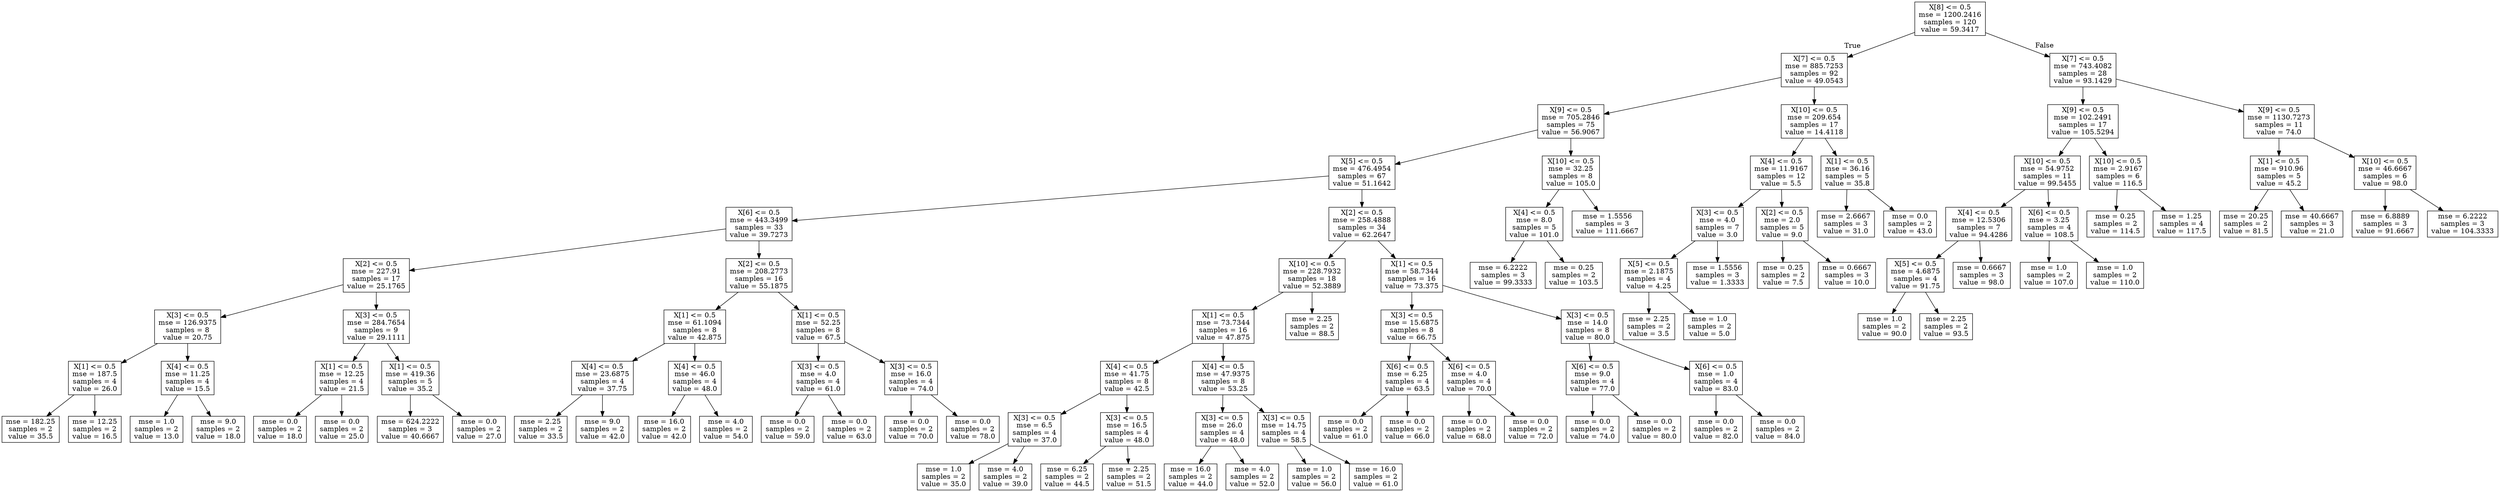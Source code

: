 digraph Tree {
node [shape=box] ;
0 [label="X[8] <= 0.5\nmse = 1200.2416\nsamples = 120\nvalue = 59.3417"] ;
1 [label="X[7] <= 0.5\nmse = 885.7253\nsamples = 92\nvalue = 49.0543"] ;
0 -> 1 [labeldistance=2.5, labelangle=45, headlabel="True"] ;
2 [label="X[9] <= 0.5\nmse = 705.2846\nsamples = 75\nvalue = 56.9067"] ;
1 -> 2 ;
3 [label="X[5] <= 0.5\nmse = 476.4954\nsamples = 67\nvalue = 51.1642"] ;
2 -> 3 ;
4 [label="X[6] <= 0.5\nmse = 443.3499\nsamples = 33\nvalue = 39.7273"] ;
3 -> 4 ;
5 [label="X[2] <= 0.5\nmse = 227.91\nsamples = 17\nvalue = 25.1765"] ;
4 -> 5 ;
6 [label="X[3] <= 0.5\nmse = 126.9375\nsamples = 8\nvalue = 20.75"] ;
5 -> 6 ;
7 [label="X[1] <= 0.5\nmse = 187.5\nsamples = 4\nvalue = 26.0"] ;
6 -> 7 ;
8 [label="mse = 182.25\nsamples = 2\nvalue = 35.5"] ;
7 -> 8 ;
9 [label="mse = 12.25\nsamples = 2\nvalue = 16.5"] ;
7 -> 9 ;
10 [label="X[4] <= 0.5\nmse = 11.25\nsamples = 4\nvalue = 15.5"] ;
6 -> 10 ;
11 [label="mse = 1.0\nsamples = 2\nvalue = 13.0"] ;
10 -> 11 ;
12 [label="mse = 9.0\nsamples = 2\nvalue = 18.0"] ;
10 -> 12 ;
13 [label="X[3] <= 0.5\nmse = 284.7654\nsamples = 9\nvalue = 29.1111"] ;
5 -> 13 ;
14 [label="X[1] <= 0.5\nmse = 12.25\nsamples = 4\nvalue = 21.5"] ;
13 -> 14 ;
15 [label="mse = 0.0\nsamples = 2\nvalue = 18.0"] ;
14 -> 15 ;
16 [label="mse = 0.0\nsamples = 2\nvalue = 25.0"] ;
14 -> 16 ;
17 [label="X[1] <= 0.5\nmse = 419.36\nsamples = 5\nvalue = 35.2"] ;
13 -> 17 ;
18 [label="mse = 624.2222\nsamples = 3\nvalue = 40.6667"] ;
17 -> 18 ;
19 [label="mse = 0.0\nsamples = 2\nvalue = 27.0"] ;
17 -> 19 ;
20 [label="X[2] <= 0.5\nmse = 208.2773\nsamples = 16\nvalue = 55.1875"] ;
4 -> 20 ;
21 [label="X[1] <= 0.5\nmse = 61.1094\nsamples = 8\nvalue = 42.875"] ;
20 -> 21 ;
22 [label="X[4] <= 0.5\nmse = 23.6875\nsamples = 4\nvalue = 37.75"] ;
21 -> 22 ;
23 [label="mse = 2.25\nsamples = 2\nvalue = 33.5"] ;
22 -> 23 ;
24 [label="mse = 9.0\nsamples = 2\nvalue = 42.0"] ;
22 -> 24 ;
25 [label="X[4] <= 0.5\nmse = 46.0\nsamples = 4\nvalue = 48.0"] ;
21 -> 25 ;
26 [label="mse = 16.0\nsamples = 2\nvalue = 42.0"] ;
25 -> 26 ;
27 [label="mse = 4.0\nsamples = 2\nvalue = 54.0"] ;
25 -> 27 ;
28 [label="X[1] <= 0.5\nmse = 52.25\nsamples = 8\nvalue = 67.5"] ;
20 -> 28 ;
29 [label="X[3] <= 0.5\nmse = 4.0\nsamples = 4\nvalue = 61.0"] ;
28 -> 29 ;
30 [label="mse = 0.0\nsamples = 2\nvalue = 59.0"] ;
29 -> 30 ;
31 [label="mse = 0.0\nsamples = 2\nvalue = 63.0"] ;
29 -> 31 ;
32 [label="X[3] <= 0.5\nmse = 16.0\nsamples = 4\nvalue = 74.0"] ;
28 -> 32 ;
33 [label="mse = 0.0\nsamples = 2\nvalue = 70.0"] ;
32 -> 33 ;
34 [label="mse = 0.0\nsamples = 2\nvalue = 78.0"] ;
32 -> 34 ;
35 [label="X[2] <= 0.5\nmse = 258.4888\nsamples = 34\nvalue = 62.2647"] ;
3 -> 35 ;
36 [label="X[10] <= 0.5\nmse = 228.7932\nsamples = 18\nvalue = 52.3889"] ;
35 -> 36 ;
37 [label="X[1] <= 0.5\nmse = 73.7344\nsamples = 16\nvalue = 47.875"] ;
36 -> 37 ;
38 [label="X[4] <= 0.5\nmse = 41.75\nsamples = 8\nvalue = 42.5"] ;
37 -> 38 ;
39 [label="X[3] <= 0.5\nmse = 6.5\nsamples = 4\nvalue = 37.0"] ;
38 -> 39 ;
40 [label="mse = 1.0\nsamples = 2\nvalue = 35.0"] ;
39 -> 40 ;
41 [label="mse = 4.0\nsamples = 2\nvalue = 39.0"] ;
39 -> 41 ;
42 [label="X[3] <= 0.5\nmse = 16.5\nsamples = 4\nvalue = 48.0"] ;
38 -> 42 ;
43 [label="mse = 6.25\nsamples = 2\nvalue = 44.5"] ;
42 -> 43 ;
44 [label="mse = 2.25\nsamples = 2\nvalue = 51.5"] ;
42 -> 44 ;
45 [label="X[4] <= 0.5\nmse = 47.9375\nsamples = 8\nvalue = 53.25"] ;
37 -> 45 ;
46 [label="X[3] <= 0.5\nmse = 26.0\nsamples = 4\nvalue = 48.0"] ;
45 -> 46 ;
47 [label="mse = 16.0\nsamples = 2\nvalue = 44.0"] ;
46 -> 47 ;
48 [label="mse = 4.0\nsamples = 2\nvalue = 52.0"] ;
46 -> 48 ;
49 [label="X[3] <= 0.5\nmse = 14.75\nsamples = 4\nvalue = 58.5"] ;
45 -> 49 ;
50 [label="mse = 1.0\nsamples = 2\nvalue = 56.0"] ;
49 -> 50 ;
51 [label="mse = 16.0\nsamples = 2\nvalue = 61.0"] ;
49 -> 51 ;
52 [label="mse = 2.25\nsamples = 2\nvalue = 88.5"] ;
36 -> 52 ;
53 [label="X[1] <= 0.5\nmse = 58.7344\nsamples = 16\nvalue = 73.375"] ;
35 -> 53 ;
54 [label="X[3] <= 0.5\nmse = 15.6875\nsamples = 8\nvalue = 66.75"] ;
53 -> 54 ;
55 [label="X[6] <= 0.5\nmse = 6.25\nsamples = 4\nvalue = 63.5"] ;
54 -> 55 ;
56 [label="mse = 0.0\nsamples = 2\nvalue = 61.0"] ;
55 -> 56 ;
57 [label="mse = 0.0\nsamples = 2\nvalue = 66.0"] ;
55 -> 57 ;
58 [label="X[6] <= 0.5\nmse = 4.0\nsamples = 4\nvalue = 70.0"] ;
54 -> 58 ;
59 [label="mse = 0.0\nsamples = 2\nvalue = 68.0"] ;
58 -> 59 ;
60 [label="mse = 0.0\nsamples = 2\nvalue = 72.0"] ;
58 -> 60 ;
61 [label="X[3] <= 0.5\nmse = 14.0\nsamples = 8\nvalue = 80.0"] ;
53 -> 61 ;
62 [label="X[6] <= 0.5\nmse = 9.0\nsamples = 4\nvalue = 77.0"] ;
61 -> 62 ;
63 [label="mse = 0.0\nsamples = 2\nvalue = 74.0"] ;
62 -> 63 ;
64 [label="mse = 0.0\nsamples = 2\nvalue = 80.0"] ;
62 -> 64 ;
65 [label="X[6] <= 0.5\nmse = 1.0\nsamples = 4\nvalue = 83.0"] ;
61 -> 65 ;
66 [label="mse = 0.0\nsamples = 2\nvalue = 82.0"] ;
65 -> 66 ;
67 [label="mse = 0.0\nsamples = 2\nvalue = 84.0"] ;
65 -> 67 ;
68 [label="X[10] <= 0.5\nmse = 32.25\nsamples = 8\nvalue = 105.0"] ;
2 -> 68 ;
69 [label="X[4] <= 0.5\nmse = 8.0\nsamples = 5\nvalue = 101.0"] ;
68 -> 69 ;
70 [label="mse = 6.2222\nsamples = 3\nvalue = 99.3333"] ;
69 -> 70 ;
71 [label="mse = 0.25\nsamples = 2\nvalue = 103.5"] ;
69 -> 71 ;
72 [label="mse = 1.5556\nsamples = 3\nvalue = 111.6667"] ;
68 -> 72 ;
73 [label="X[10] <= 0.5\nmse = 209.654\nsamples = 17\nvalue = 14.4118"] ;
1 -> 73 ;
74 [label="X[4] <= 0.5\nmse = 11.9167\nsamples = 12\nvalue = 5.5"] ;
73 -> 74 ;
75 [label="X[3] <= 0.5\nmse = 4.0\nsamples = 7\nvalue = 3.0"] ;
74 -> 75 ;
76 [label="X[5] <= 0.5\nmse = 2.1875\nsamples = 4\nvalue = 4.25"] ;
75 -> 76 ;
77 [label="mse = 2.25\nsamples = 2\nvalue = 3.5"] ;
76 -> 77 ;
78 [label="mse = 1.0\nsamples = 2\nvalue = 5.0"] ;
76 -> 78 ;
79 [label="mse = 1.5556\nsamples = 3\nvalue = 1.3333"] ;
75 -> 79 ;
80 [label="X[2] <= 0.5\nmse = 2.0\nsamples = 5\nvalue = 9.0"] ;
74 -> 80 ;
81 [label="mse = 0.25\nsamples = 2\nvalue = 7.5"] ;
80 -> 81 ;
82 [label="mse = 0.6667\nsamples = 3\nvalue = 10.0"] ;
80 -> 82 ;
83 [label="X[1] <= 0.5\nmse = 36.16\nsamples = 5\nvalue = 35.8"] ;
73 -> 83 ;
84 [label="mse = 2.6667\nsamples = 3\nvalue = 31.0"] ;
83 -> 84 ;
85 [label="mse = 0.0\nsamples = 2\nvalue = 43.0"] ;
83 -> 85 ;
86 [label="X[7] <= 0.5\nmse = 743.4082\nsamples = 28\nvalue = 93.1429"] ;
0 -> 86 [labeldistance=2.5, labelangle=-45, headlabel="False"] ;
87 [label="X[9] <= 0.5\nmse = 102.2491\nsamples = 17\nvalue = 105.5294"] ;
86 -> 87 ;
88 [label="X[10] <= 0.5\nmse = 54.9752\nsamples = 11\nvalue = 99.5455"] ;
87 -> 88 ;
89 [label="X[4] <= 0.5\nmse = 12.5306\nsamples = 7\nvalue = 94.4286"] ;
88 -> 89 ;
90 [label="X[5] <= 0.5\nmse = 4.6875\nsamples = 4\nvalue = 91.75"] ;
89 -> 90 ;
91 [label="mse = 1.0\nsamples = 2\nvalue = 90.0"] ;
90 -> 91 ;
92 [label="mse = 2.25\nsamples = 2\nvalue = 93.5"] ;
90 -> 92 ;
93 [label="mse = 0.6667\nsamples = 3\nvalue = 98.0"] ;
89 -> 93 ;
94 [label="X[6] <= 0.5\nmse = 3.25\nsamples = 4\nvalue = 108.5"] ;
88 -> 94 ;
95 [label="mse = 1.0\nsamples = 2\nvalue = 107.0"] ;
94 -> 95 ;
96 [label="mse = 1.0\nsamples = 2\nvalue = 110.0"] ;
94 -> 96 ;
97 [label="X[10] <= 0.5\nmse = 2.9167\nsamples = 6\nvalue = 116.5"] ;
87 -> 97 ;
98 [label="mse = 0.25\nsamples = 2\nvalue = 114.5"] ;
97 -> 98 ;
99 [label="mse = 1.25\nsamples = 4\nvalue = 117.5"] ;
97 -> 99 ;
100 [label="X[9] <= 0.5\nmse = 1130.7273\nsamples = 11\nvalue = 74.0"] ;
86 -> 100 ;
101 [label="X[1] <= 0.5\nmse = 910.96\nsamples = 5\nvalue = 45.2"] ;
100 -> 101 ;
102 [label="mse = 20.25\nsamples = 2\nvalue = 81.5"] ;
101 -> 102 ;
103 [label="mse = 40.6667\nsamples = 3\nvalue = 21.0"] ;
101 -> 103 ;
104 [label="X[10] <= 0.5\nmse = 46.6667\nsamples = 6\nvalue = 98.0"] ;
100 -> 104 ;
105 [label="mse = 6.8889\nsamples = 3\nvalue = 91.6667"] ;
104 -> 105 ;
106 [label="mse = 6.2222\nsamples = 3\nvalue = 104.3333"] ;
104 -> 106 ;
}
